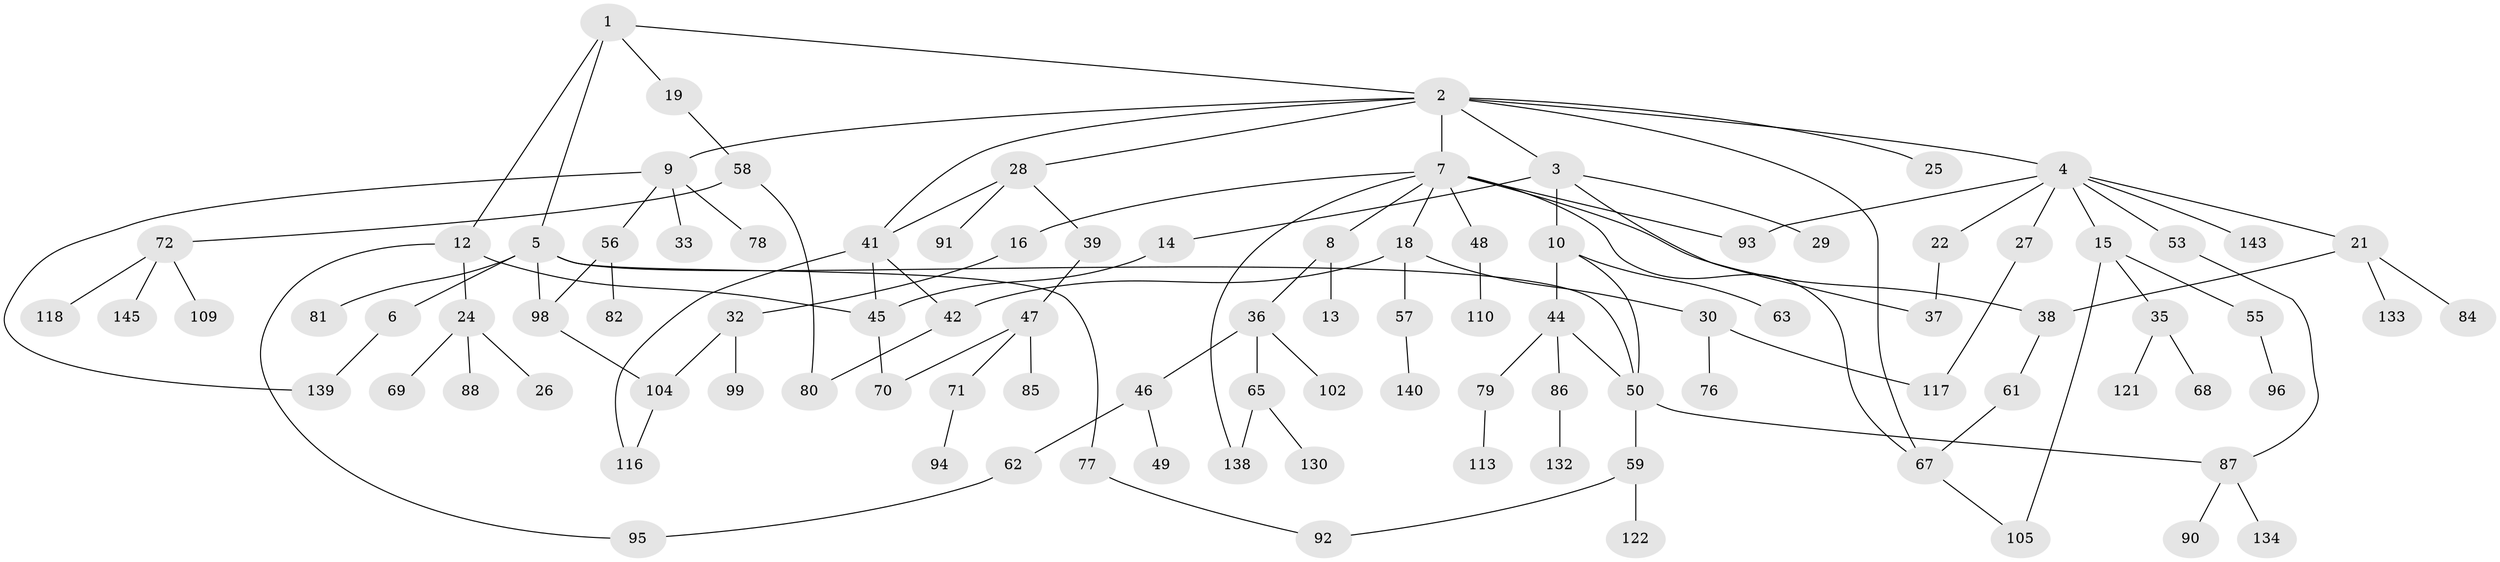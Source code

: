 // original degree distribution, {4: 0.10344827586206896, 8: 0.006896551724137931, 6: 0.020689655172413793, 3: 0.21379310344827587, 2: 0.2896551724137931, 5: 0.034482758620689655, 1: 0.3310344827586207}
// Generated by graph-tools (version 1.1) at 2025/10/02/27/25 16:10:55]
// undirected, 99 vertices, 121 edges
graph export_dot {
graph [start="1"]
  node [color=gray90,style=filled];
  1;
  2 [super="+20"];
  3 [super="+120"];
  4 [super="+11"];
  5 [super="+66"];
  6 [super="+141"];
  7 [super="+17"];
  8;
  9 [super="+51"];
  10 [super="+23"];
  12 [super="+52"];
  13 [super="+127"];
  14;
  15 [super="+34"];
  16;
  18;
  19 [super="+97"];
  21 [super="+31"];
  22 [super="+128"];
  24 [super="+54"];
  25;
  26;
  27 [super="+60"];
  28;
  29;
  30 [super="+43"];
  32;
  33;
  35;
  36 [super="+83"];
  37 [super="+114"];
  38 [super="+136"];
  39 [super="+40"];
  41 [super="+64"];
  42 [super="+129"];
  44 [super="+112"];
  45 [super="+73"];
  46 [super="+126"];
  47 [super="+111"];
  48;
  49;
  50;
  53;
  55 [super="+89"];
  56;
  57 [super="+135"];
  58 [super="+124"];
  59;
  61;
  62 [super="+75"];
  63;
  65;
  67 [super="+74"];
  68;
  69 [super="+142"];
  70;
  71;
  72 [super="+107"];
  76;
  77 [super="+101"];
  78;
  79 [super="+106"];
  80;
  81;
  82;
  84;
  85;
  86;
  87 [super="+103"];
  88;
  90 [super="+115"];
  91 [super="+131"];
  92 [super="+108"];
  93;
  94 [super="+125"];
  95 [super="+119"];
  96;
  98 [super="+100"];
  99 [super="+137"];
  102;
  104 [super="+144"];
  105;
  109;
  110;
  113 [super="+123"];
  116;
  117;
  118;
  121;
  122;
  130;
  132;
  133;
  134;
  138;
  139;
  140;
  143;
  145;
  1 -- 2;
  1 -- 5;
  1 -- 12;
  1 -- 19;
  2 -- 3;
  2 -- 4;
  2 -- 7;
  2 -- 9;
  2 -- 25;
  2 -- 28;
  2 -- 67;
  2 -- 41;
  3 -- 10;
  3 -- 14;
  3 -- 29;
  3 -- 37;
  4 -- 15;
  4 -- 53;
  4 -- 143;
  4 -- 93;
  4 -- 27;
  4 -- 21;
  4 -- 22;
  5 -- 6;
  5 -- 50;
  5 -- 81;
  5 -- 98;
  5 -- 77;
  6 -- 139;
  7 -- 8;
  7 -- 16;
  7 -- 48;
  7 -- 93;
  7 -- 18;
  7 -- 138;
  7 -- 38;
  7 -- 67;
  8 -- 13;
  8 -- 36;
  9 -- 33;
  9 -- 56;
  9 -- 139;
  9 -- 78;
  10 -- 44;
  10 -- 63;
  10 -- 50;
  12 -- 24;
  12 -- 45;
  12 -- 95;
  14 -- 45;
  15 -- 55;
  15 -- 105;
  15 -- 35;
  16 -- 32;
  18 -- 30;
  18 -- 42 [weight=2];
  18 -- 57;
  19 -- 58;
  21 -- 38;
  21 -- 84;
  21 -- 133;
  22 -- 37;
  24 -- 26;
  24 -- 88;
  24 -- 69;
  27 -- 117;
  28 -- 39;
  28 -- 41;
  28 -- 91;
  30 -- 76;
  30 -- 117;
  32 -- 99;
  32 -- 104;
  35 -- 68;
  35 -- 121;
  36 -- 46;
  36 -- 65;
  36 -- 102;
  38 -- 61;
  39 -- 47;
  41 -- 45;
  41 -- 42;
  41 -- 116;
  42 -- 80;
  44 -- 79;
  44 -- 86;
  44 -- 50;
  45 -- 70;
  46 -- 49;
  46 -- 62;
  47 -- 70;
  47 -- 71;
  47 -- 85;
  48 -- 110;
  50 -- 59;
  50 -- 87;
  53 -- 87;
  55 -- 96;
  56 -- 82;
  56 -- 98;
  57 -- 140;
  58 -- 72;
  58 -- 80;
  59 -- 92;
  59 -- 122;
  61 -- 67;
  62 -- 95;
  65 -- 130;
  65 -- 138;
  67 -- 105;
  71 -- 94;
  72 -- 109;
  72 -- 118;
  72 -- 145;
  77 -- 92;
  79 -- 113;
  86 -- 132;
  87 -- 90;
  87 -- 134;
  98 -- 104;
  104 -- 116;
}
